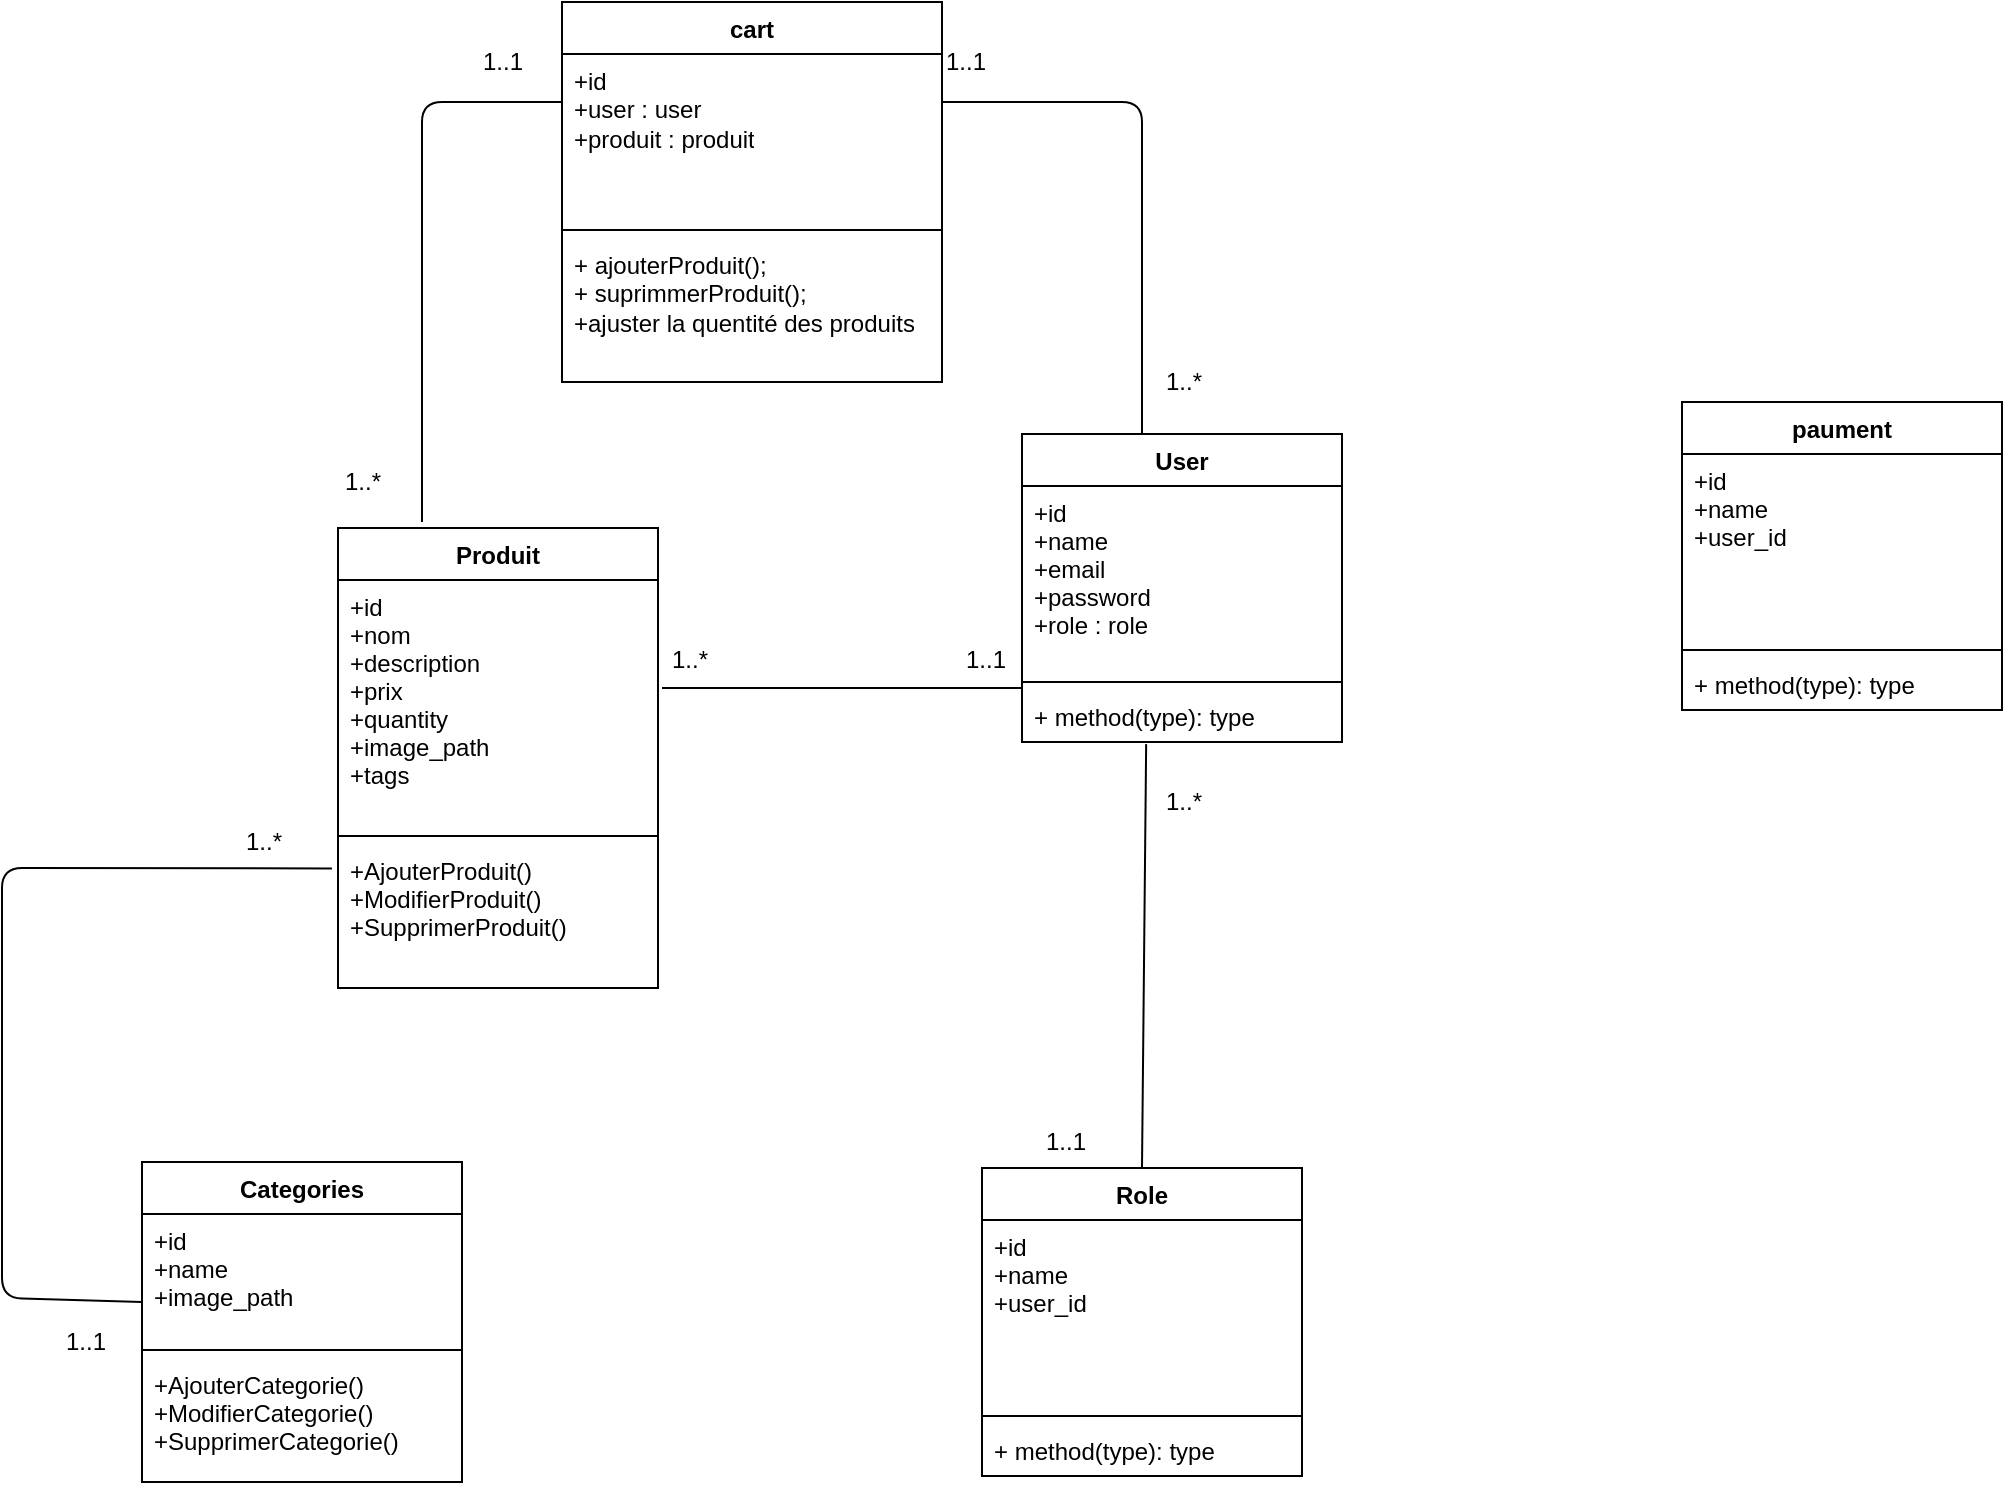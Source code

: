 <mxfile pages="1">
    <diagram id="-ub4chr0DzmadRTVDnrU" name="Page-1">
        <mxGraphModel dx="2825" dy="1415" grid="1" gridSize="10" guides="1" tooltips="1" connect="1" arrows="1" fold="1" page="0" pageScale="1" pageWidth="850" pageHeight="1100" math="0" shadow="0">
            <root>
                <mxCell id="0"/>
                <mxCell id="1" parent="0"/>
                <mxCell id="2" value="Produit" style="swimlane;fontStyle=1;align=center;verticalAlign=top;childLayout=stackLayout;horizontal=1;startSize=26;horizontalStack=0;resizeParent=1;resizeParentMax=0;resizeLast=0;collapsible=1;marginBottom=0;" vertex="1" parent="1">
                    <mxGeometry x="38" y="43" width="160" height="230" as="geometry"/>
                </mxCell>
                <mxCell id="3" value="+id&#10;+nom&#10;+description&#10;+prix&#10;+quantity&#10;+image_path&#10;+tags&#10;" style="text;strokeColor=none;fillColor=none;align=left;verticalAlign=top;spacingLeft=4;spacingRight=4;overflow=hidden;rotatable=0;points=[[0,0.5],[1,0.5]];portConstraint=eastwest;" vertex="1" parent="2">
                    <mxGeometry y="26" width="160" height="124" as="geometry"/>
                </mxCell>
                <mxCell id="4" value="" style="line;strokeWidth=1;fillColor=none;align=left;verticalAlign=middle;spacingTop=-1;spacingLeft=3;spacingRight=3;rotatable=0;labelPosition=right;points=[];portConstraint=eastwest;" vertex="1" parent="2">
                    <mxGeometry y="150" width="160" height="8" as="geometry"/>
                </mxCell>
                <mxCell id="5" value="+AjouterProduit()&#10;+ModifierProduit()&#10;+SupprimerProduit()" style="text;strokeColor=none;fillColor=none;align=left;verticalAlign=top;spacingLeft=4;spacingRight=4;overflow=hidden;rotatable=0;points=[[0,0.5],[1,0.5]];portConstraint=eastwest;" vertex="1" parent="2">
                    <mxGeometry y="158" width="160" height="72" as="geometry"/>
                </mxCell>
                <mxCell id="10" value="User" style="swimlane;fontStyle=1;align=center;verticalAlign=top;childLayout=stackLayout;horizontal=1;startSize=26;horizontalStack=0;resizeParent=1;resizeParentMax=0;resizeLast=0;collapsible=1;marginBottom=0;" vertex="1" parent="1">
                    <mxGeometry x="380" y="-4" width="160" height="154" as="geometry"/>
                </mxCell>
                <mxCell id="11" value="+id&#10;+name&#10;+email&#10;+password&#10;+role : role" style="text;strokeColor=none;fillColor=none;align=left;verticalAlign=top;spacingLeft=4;spacingRight=4;overflow=hidden;rotatable=0;points=[[0,0.5],[1,0.5]];portConstraint=eastwest;" vertex="1" parent="10">
                    <mxGeometry y="26" width="160" height="94" as="geometry"/>
                </mxCell>
                <mxCell id="12" value="" style="line;strokeWidth=1;fillColor=none;align=left;verticalAlign=middle;spacingTop=-1;spacingLeft=3;spacingRight=3;rotatable=0;labelPosition=right;points=[];portConstraint=eastwest;" vertex="1" parent="10">
                    <mxGeometry y="120" width="160" height="8" as="geometry"/>
                </mxCell>
                <mxCell id="13" value="+ method(type): type" style="text;strokeColor=none;fillColor=none;align=left;verticalAlign=top;spacingLeft=4;spacingRight=4;overflow=hidden;rotatable=0;points=[[0,0.5],[1,0.5]];portConstraint=eastwest;" vertex="1" parent="10">
                    <mxGeometry y="128" width="160" height="26" as="geometry"/>
                </mxCell>
                <mxCell id="14" value="Role" style="swimlane;fontStyle=1;align=center;verticalAlign=top;childLayout=stackLayout;horizontal=1;startSize=26;horizontalStack=0;resizeParent=1;resizeParentMax=0;resizeLast=0;collapsible=1;marginBottom=0;" vertex="1" parent="1">
                    <mxGeometry x="360" y="363" width="160" height="154" as="geometry"/>
                </mxCell>
                <mxCell id="15" value="+id&#10;+name&#10;+user_id" style="text;strokeColor=none;fillColor=none;align=left;verticalAlign=top;spacingLeft=4;spacingRight=4;overflow=hidden;rotatable=0;points=[[0,0.5],[1,0.5]];portConstraint=eastwest;" vertex="1" parent="14">
                    <mxGeometry y="26" width="160" height="94" as="geometry"/>
                </mxCell>
                <mxCell id="16" value="" style="line;strokeWidth=1;fillColor=none;align=left;verticalAlign=middle;spacingTop=-1;spacingLeft=3;spacingRight=3;rotatable=0;labelPosition=right;points=[];portConstraint=eastwest;" vertex="1" parent="14">
                    <mxGeometry y="120" width="160" height="8" as="geometry"/>
                </mxCell>
                <mxCell id="17" value="+ method(type): type" style="text;strokeColor=none;fillColor=none;align=left;verticalAlign=top;spacingLeft=4;spacingRight=4;overflow=hidden;rotatable=0;points=[[0,0.5],[1,0.5]];portConstraint=eastwest;" vertex="1" parent="14">
                    <mxGeometry y="128" width="160" height="26" as="geometry"/>
                </mxCell>
                <mxCell id="18" value="Categories" style="swimlane;fontStyle=1;align=center;verticalAlign=top;childLayout=stackLayout;horizontal=1;startSize=26;horizontalStack=0;resizeParent=1;resizeParentMax=0;resizeLast=0;collapsible=1;marginBottom=0;" vertex="1" parent="1">
                    <mxGeometry x="-60" y="360" width="160" height="160" as="geometry"/>
                </mxCell>
                <mxCell id="19" value="+id&#10;+name&#10;+image_path&#10;" style="text;strokeColor=none;fillColor=none;align=left;verticalAlign=top;spacingLeft=4;spacingRight=4;overflow=hidden;rotatable=0;points=[[0,0.5],[1,0.5]];portConstraint=eastwest;" vertex="1" parent="18">
                    <mxGeometry y="26" width="160" height="64" as="geometry"/>
                </mxCell>
                <mxCell id="20" value="" style="line;strokeWidth=1;fillColor=none;align=left;verticalAlign=middle;spacingTop=-1;spacingLeft=3;spacingRight=3;rotatable=0;labelPosition=right;points=[];portConstraint=eastwest;" vertex="1" parent="18">
                    <mxGeometry y="90" width="160" height="8" as="geometry"/>
                </mxCell>
                <mxCell id="21" value="+AjouterCategorie()&#10;+ModifierCategorie()&#10;+SupprimerCategorie()" style="text;strokeColor=none;fillColor=none;align=left;verticalAlign=top;spacingLeft=4;spacingRight=4;overflow=hidden;rotatable=0;points=[[0,0.5],[1,0.5]];portConstraint=eastwest;" vertex="1" parent="18">
                    <mxGeometry y="98" width="160" height="62" as="geometry"/>
                </mxCell>
                <mxCell id="35" value="" style="line;strokeWidth=1;fillColor=none;align=left;verticalAlign=middle;spacingTop=-1;spacingLeft=3;spacingRight=3;rotatable=0;labelPosition=right;points=[];portConstraint=eastwest;" vertex="1" parent="1">
                    <mxGeometry x="200" y="119" width="180" height="8" as="geometry"/>
                </mxCell>
                <mxCell id="36" value="1..*" style="text;html=1;resizable=0;points=[];autosize=1;align=left;verticalAlign=top;spacingTop=-4;" vertex="1" parent="1">
                    <mxGeometry x="203" y="99" width="30" height="20" as="geometry"/>
                </mxCell>
                <mxCell id="37" value="1..1" style="text;html=1;resizable=0;points=[];autosize=1;align=left;verticalAlign=top;spacingTop=-4;" vertex="1" parent="1">
                    <mxGeometry x="350" y="99" width="40" height="20" as="geometry"/>
                </mxCell>
                <mxCell id="39" value="" style="endArrow=none;html=1;exitX=-0.019;exitY=0.17;exitDx=0;exitDy=0;exitPerimeter=0;entryX=0;entryY=0.687;entryDx=0;entryDy=0;entryPerimeter=0;" edge="1" parent="1" source="5" target="19">
                    <mxGeometry width="50" height="50" relative="1" as="geometry">
                        <mxPoint x="150" y="40" as="sourcePoint"/>
                        <mxPoint x="-70" y="428" as="targetPoint"/>
                        <Array as="points">
                            <mxPoint x="-130" y="213"/>
                            <mxPoint x="-130" y="428"/>
                        </Array>
                    </mxGeometry>
                </mxCell>
                <mxCell id="40" value="1..*" style="text;html=1;resizable=0;points=[];autosize=1;align=left;verticalAlign=top;spacingTop=-4;" vertex="1" parent="1">
                    <mxGeometry x="-10" y="190" width="30" height="20" as="geometry"/>
                </mxCell>
                <mxCell id="41" value="1..1" style="text;html=1;resizable=0;points=[];autosize=1;align=left;verticalAlign=top;spacingTop=-4;" vertex="1" parent="1">
                    <mxGeometry x="-100" y="440" width="40" height="20" as="geometry"/>
                </mxCell>
                <mxCell id="78" value="" style="endArrow=none;html=1;entryX=0.388;entryY=1.041;entryDx=0;entryDy=0;entryPerimeter=0;exitX=0.5;exitY=0;exitDx=0;exitDy=0;" edge="1" parent="1" source="14" target="13">
                    <mxGeometry width="50" height="50" relative="1" as="geometry">
                        <mxPoint x="440" y="360" as="sourcePoint"/>
                        <mxPoint x="450" y="160" as="targetPoint"/>
                        <Array as="points"/>
                    </mxGeometry>
                </mxCell>
                <mxCell id="79" value="1..*" style="text;html=1;resizable=0;points=[];autosize=1;align=left;verticalAlign=top;spacingTop=-4;" vertex="1" parent="1">
                    <mxGeometry x="450" y="170" width="30" height="20" as="geometry"/>
                </mxCell>
                <mxCell id="80" value="1..1" style="text;html=1;resizable=0;points=[];autosize=1;align=left;verticalAlign=top;spacingTop=-4;" vertex="1" parent="1">
                    <mxGeometry x="390" y="340" width="40" height="20" as="geometry"/>
                </mxCell>
                <mxCell id="83" value="cart" style="swimlane;fontStyle=1;align=center;verticalAlign=top;childLayout=stackLayout;horizontal=1;startSize=26;horizontalStack=0;resizeParent=1;resizeParentMax=0;resizeLast=0;collapsible=1;marginBottom=0;whiteSpace=wrap;html=1;" vertex="1" parent="1">
                    <mxGeometry x="150" y="-220" width="190" height="190" as="geometry"/>
                </mxCell>
                <mxCell id="84" value="+id&lt;br&gt;+user : user&lt;br&gt;+produit : produit&lt;br&gt;" style="text;strokeColor=none;fillColor=none;align=left;verticalAlign=top;spacingLeft=4;spacingRight=4;overflow=hidden;rotatable=0;points=[[0,0.5],[1,0.5]];portConstraint=eastwest;whiteSpace=wrap;html=1;" vertex="1" parent="83">
                    <mxGeometry y="26" width="190" height="84" as="geometry"/>
                </mxCell>
                <mxCell id="85" value="" style="line;strokeWidth=1;fillColor=none;align=left;verticalAlign=middle;spacingTop=-1;spacingLeft=3;spacingRight=3;rotatable=0;labelPosition=right;points=[];portConstraint=eastwest;strokeColor=inherit;" vertex="1" parent="83">
                    <mxGeometry y="110" width="190" height="8" as="geometry"/>
                </mxCell>
                <mxCell id="86" value="+ ajouterProduit();&lt;br&gt;+ suprimmerProduit();&lt;br&gt;+ajuster la quentité des produits" style="text;strokeColor=none;fillColor=none;align=left;verticalAlign=top;spacingLeft=4;spacingRight=4;overflow=hidden;rotatable=0;points=[[0,0.5],[1,0.5]];portConstraint=eastwest;whiteSpace=wrap;html=1;" vertex="1" parent="83">
                    <mxGeometry y="118" width="190" height="72" as="geometry"/>
                </mxCell>
                <mxCell id="87" value="" style="endArrow=none;html=1;" edge="1" parent="1">
                    <mxGeometry width="50" height="50" relative="1" as="geometry">
                        <mxPoint x="80" y="40" as="sourcePoint"/>
                        <mxPoint x="150" y="-170" as="targetPoint"/>
                        <Array as="points">
                            <mxPoint x="80" y="-170"/>
                        </Array>
                    </mxGeometry>
                </mxCell>
                <mxCell id="88" value="" style="endArrow=none;html=1;" edge="1" parent="1">
                    <mxGeometry width="50" height="50" relative="1" as="geometry">
                        <mxPoint x="440" y="-4" as="sourcePoint"/>
                        <mxPoint x="340" y="-170" as="targetPoint"/>
                        <Array as="points">
                            <mxPoint x="440" y="-170"/>
                        </Array>
                    </mxGeometry>
                </mxCell>
                <mxCell id="89" value="paument" style="swimlane;fontStyle=1;align=center;verticalAlign=top;childLayout=stackLayout;horizontal=1;startSize=26;horizontalStack=0;resizeParent=1;resizeParentMax=0;resizeLast=0;collapsible=1;marginBottom=0;" vertex="1" parent="1">
                    <mxGeometry x="710" y="-20" width="160" height="154" as="geometry"/>
                </mxCell>
                <mxCell id="90" value="+id&#10;+name&#10;+user_id" style="text;strokeColor=none;fillColor=none;align=left;verticalAlign=top;spacingLeft=4;spacingRight=4;overflow=hidden;rotatable=0;points=[[0,0.5],[1,0.5]];portConstraint=eastwest;" vertex="1" parent="89">
                    <mxGeometry y="26" width="160" height="94" as="geometry"/>
                </mxCell>
                <mxCell id="91" value="" style="line;strokeWidth=1;fillColor=none;align=left;verticalAlign=middle;spacingTop=-1;spacingLeft=3;spacingRight=3;rotatable=0;labelPosition=right;points=[];portConstraint=eastwest;" vertex="1" parent="89">
                    <mxGeometry y="120" width="160" height="8" as="geometry"/>
                </mxCell>
                <mxCell id="92" value="+ method(type): type" style="text;strokeColor=none;fillColor=none;align=left;verticalAlign=top;spacingLeft=4;spacingRight=4;overflow=hidden;rotatable=0;points=[[0,0.5],[1,0.5]];portConstraint=eastwest;" vertex="1" parent="89">
                    <mxGeometry y="128" width="160" height="26" as="geometry"/>
                </mxCell>
                <mxCell id="93" value="1..*" style="text;html=1;resizable=0;points=[];autosize=1;align=left;verticalAlign=top;spacingTop=-4;" vertex="1" parent="1">
                    <mxGeometry x="450" y="-40" width="40" height="20" as="geometry"/>
                </mxCell>
                <mxCell id="94" value="1..1" style="text;html=1;resizable=0;points=[];autosize=1;align=left;verticalAlign=top;spacingTop=-4;" vertex="1" parent="1">
                    <mxGeometry x="340" y="-200" width="40" height="20" as="geometry"/>
                </mxCell>
                <mxCell id="95" value="1..*" style="text;html=1;align=center;verticalAlign=middle;resizable=0;points=[];autosize=1;strokeColor=none;fillColor=none;" vertex="1" parent="1">
                    <mxGeometry x="30" y="5" width="40" height="30" as="geometry"/>
                </mxCell>
                <mxCell id="96" value="1..1" style="text;html=1;align=center;verticalAlign=middle;resizable=0;points=[];autosize=1;strokeColor=none;fillColor=none;" vertex="1" parent="1">
                    <mxGeometry x="100" y="-205" width="40" height="30" as="geometry"/>
                </mxCell>
            </root>
        </mxGraphModel>
    </diagram>
</mxfile>

